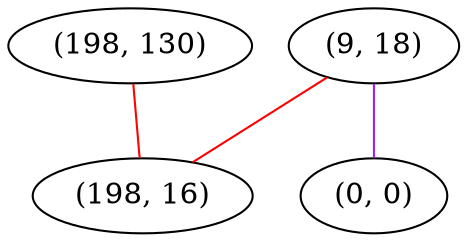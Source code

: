 graph "" {
"(9, 18)";
"(198, 130)";
"(198, 16)";
"(0, 0)";
"(9, 18)" -- "(0, 0)"  [color=purple, key=0, weight=4];
"(9, 18)" -- "(198, 16)"  [color=red, key=0, weight=1];
"(198, 130)" -- "(198, 16)"  [color=red, key=0, weight=1];
}
